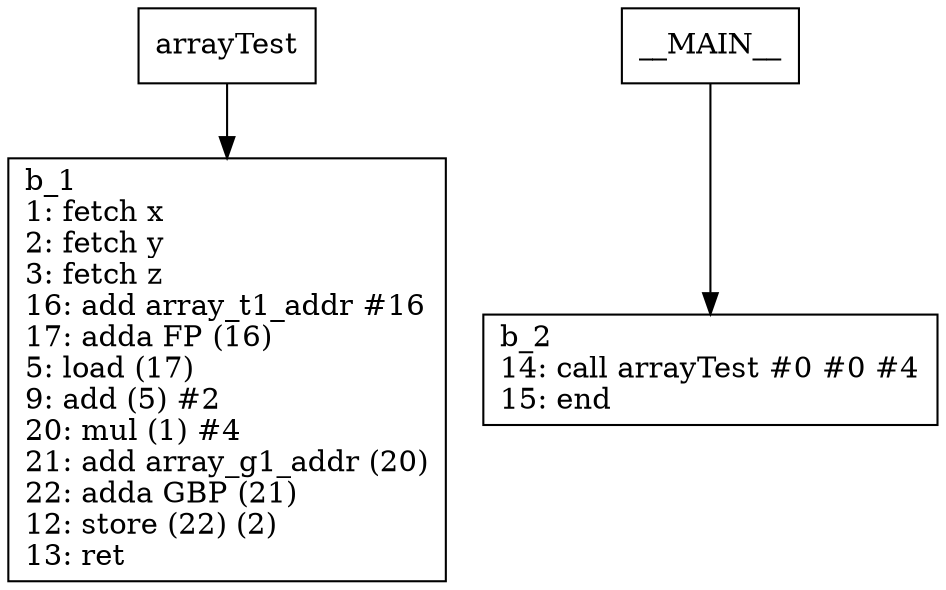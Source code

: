 digraph Computation {
node [shape=box];
arrayTest -> b_1;
b_1 [label="b_1\l1: fetch x\l2: fetch y\l3: fetch z\l16: add array_t1_addr #16\l17: adda FP (16)\l5: load (17)\l9: add (5) #2\l20: mul (1) #4\l21: add array_g1_addr (20)\l22: adda GBP (21)\l12: store (22) (2)\l13: ret \l"]
__MAIN__ -> b_2;
b_2 [label="b_2\l14: call arrayTest #0 #0 #4\l15: end\l"]
}